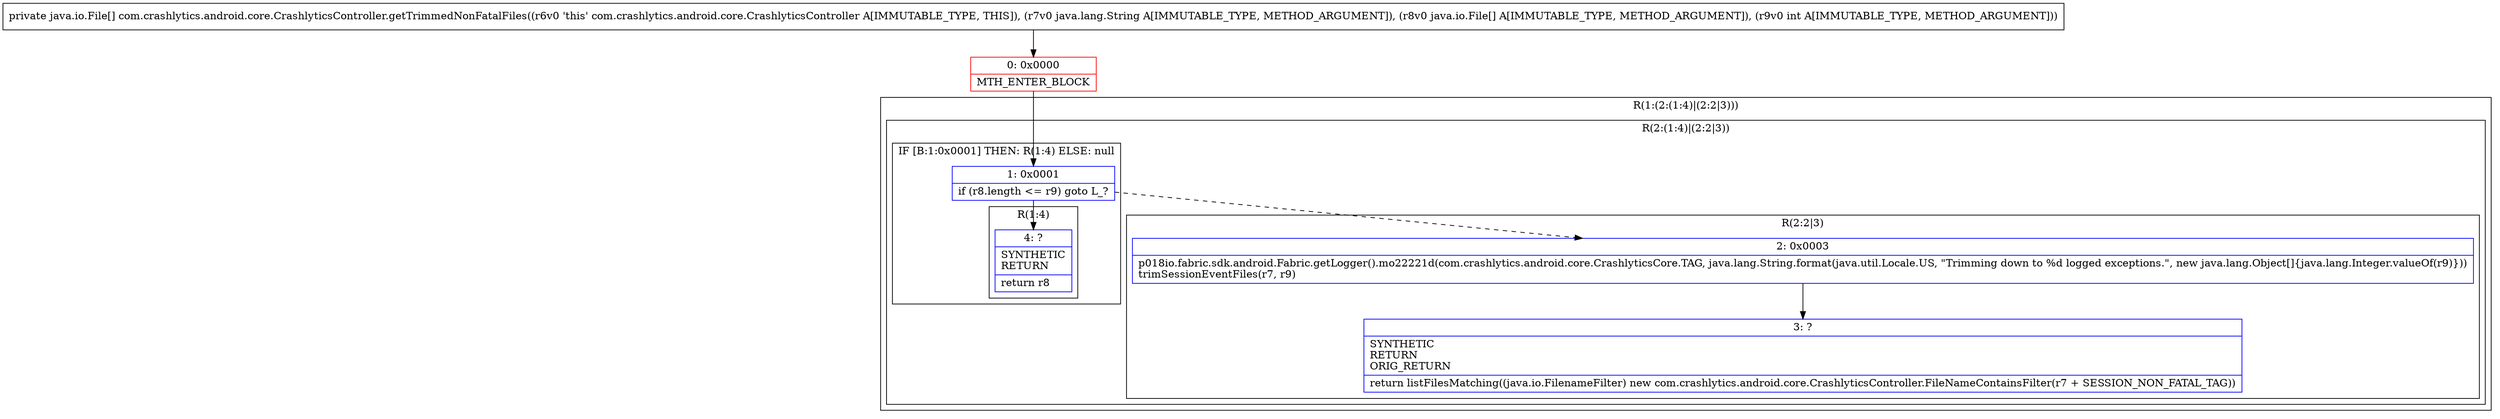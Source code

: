 digraph "CFG forcom.crashlytics.android.core.CrashlyticsController.getTrimmedNonFatalFiles(Ljava\/lang\/String;[Ljava\/io\/File;I)[Ljava\/io\/File;" {
subgraph cluster_Region_1580110282 {
label = "R(1:(2:(1:4)|(2:2|3)))";
node [shape=record,color=blue];
subgraph cluster_Region_1353815245 {
label = "R(2:(1:4)|(2:2|3))";
node [shape=record,color=blue];
subgraph cluster_IfRegion_1348335796 {
label = "IF [B:1:0x0001] THEN: R(1:4) ELSE: null";
node [shape=record,color=blue];
Node_1 [shape=record,label="{1\:\ 0x0001|if (r8.length \<= r9) goto L_?\l}"];
subgraph cluster_Region_860542868 {
label = "R(1:4)";
node [shape=record,color=blue];
Node_4 [shape=record,label="{4\:\ ?|SYNTHETIC\lRETURN\l|return r8\l}"];
}
}
subgraph cluster_Region_423670006 {
label = "R(2:2|3)";
node [shape=record,color=blue];
Node_2 [shape=record,label="{2\:\ 0x0003|p018io.fabric.sdk.android.Fabric.getLogger().mo22221d(com.crashlytics.android.core.CrashlyticsCore.TAG, java.lang.String.format(java.util.Locale.US, \"Trimming down to %d logged exceptions.\", new java.lang.Object[]\{java.lang.Integer.valueOf(r9)\}))\ltrimSessionEventFiles(r7, r9)\l}"];
Node_3 [shape=record,label="{3\:\ ?|SYNTHETIC\lRETURN\lORIG_RETURN\l|return listFilesMatching((java.io.FilenameFilter) new com.crashlytics.android.core.CrashlyticsController.FileNameContainsFilter(r7 + SESSION_NON_FATAL_TAG))\l}"];
}
}
}
Node_0 [shape=record,color=red,label="{0\:\ 0x0000|MTH_ENTER_BLOCK\l}"];
MethodNode[shape=record,label="{private java.io.File[] com.crashlytics.android.core.CrashlyticsController.getTrimmedNonFatalFiles((r6v0 'this' com.crashlytics.android.core.CrashlyticsController A[IMMUTABLE_TYPE, THIS]), (r7v0 java.lang.String A[IMMUTABLE_TYPE, METHOD_ARGUMENT]), (r8v0 java.io.File[] A[IMMUTABLE_TYPE, METHOD_ARGUMENT]), (r9v0 int A[IMMUTABLE_TYPE, METHOD_ARGUMENT])) }"];
MethodNode -> Node_0;
Node_1 -> Node_2[style=dashed];
Node_1 -> Node_4;
Node_2 -> Node_3;
Node_0 -> Node_1;
}


